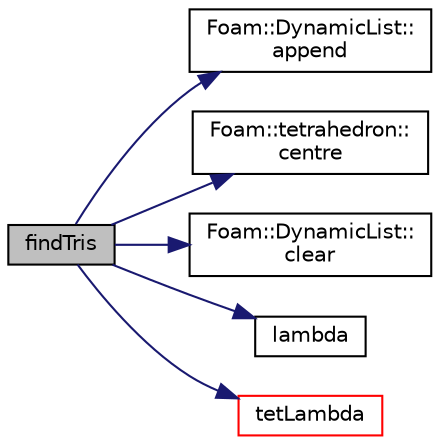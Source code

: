 digraph "findTris"
{
  bgcolor="transparent";
  edge [fontname="Helvetica",fontsize="10",labelfontname="Helvetica",labelfontsize="10"];
  node [fontname="Helvetica",fontsize="10",shape=record];
  rankdir="LR";
  Node535 [label="findTris",height=0.2,width=0.4,color="black", fillcolor="grey75", style="filled", fontcolor="black"];
  Node535 -> Node536 [color="midnightblue",fontsize="10",style="solid",fontname="Helvetica"];
  Node536 [label="Foam::DynamicList::\lappend",height=0.2,width=0.4,color="black",URL="$a27005.html#a7b67b42af715604376ad63a681dee6d8",tooltip="Append an element at the end of the list. "];
  Node535 -> Node537 [color="midnightblue",fontsize="10",style="solid",fontname="Helvetica"];
  Node537 [label="Foam::tetrahedron::\lcentre",height=0.2,width=0.4,color="black",URL="$a28741.html#a4aab7fc8cd06f933c6912a79d77de59e",tooltip="Return centre (centroid) "];
  Node535 -> Node538 [color="midnightblue",fontsize="10",style="solid",fontname="Helvetica"];
  Node538 [label="Foam::DynamicList::\lclear",height=0.2,width=0.4,color="black",URL="$a27005.html#ac8bb3912a3ce86b15842e79d0b421204",tooltip="Clear the addressed list, i.e. set the size to zero. "];
  Node535 -> Node539 [color="midnightblue",fontsize="10",style="solid",fontname="Helvetica"];
  Node539 [label="lambda",height=0.2,width=0.4,color="black",URL="$a41357.html#ac90f959a4cd5bd0bc0d60e8c9fe14021"];
  Node535 -> Node540 [color="midnightblue",fontsize="10",style="solid",fontname="Helvetica"];
  Node540 [label="tetLambda",height=0.2,width=0.4,color="red",URL="$a24721.html#a13ffb4e4f5e071802ff645cc727d52c4",tooltip="Find the lambda value for the line to-from across the. "];
}
